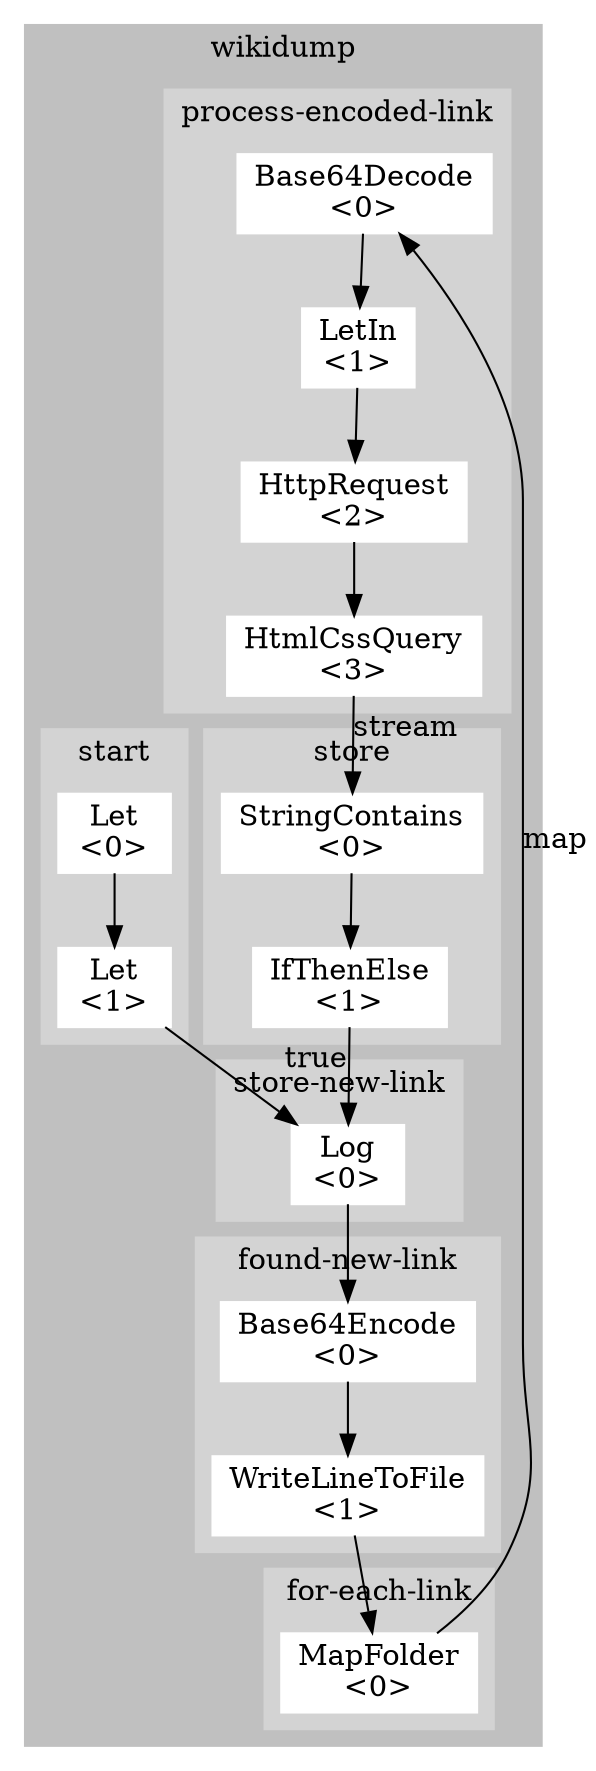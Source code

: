 digraph G {
	subgraph "cluster_wikidump" {
		style=filled;
		color=grey;
		label = "wikidump";

		subgraph "cluster_process-encoded-link" {
			style=filled;
			color=lightgrey;
			node [style=filled,color=white];
			"wikidump.process-encoded-link.2" [shape=rectangle, label="HttpRequest\n<2>"]; "wikidump.process-encoded-link.0" [shape=rectangle, label="Base64Decode\n<0>"]; "wikidump.process-encoded-link.1" [shape=rectangle, label="LetIn\n<1>"]; "wikidump.process-encoded-link.3" [shape=rectangle, label="HtmlCssQuery\n<3>"]; 
			label = "process-encoded-link";
		}
		subgraph "cluster_store-new-link" {
			style=filled;
			color=lightgrey;
			node [style=filled,color=white];
			"wikidump.store-new-link.0" [shape=rectangle, label="Log\n<0>"]; 
			label = "store-new-link";
		}
		subgraph "cluster_start" {
			style=filled;
			color=lightgrey;
			node [style=filled,color=white];
			"wikidump.start.0" [shape=rectangle, label="Let\n<0>"]; "wikidump.start.1" [shape=rectangle, label="Let\n<1>"]; 
			label = "start";
		}
		subgraph "cluster_for-each-link" {
			style=filled;
			color=lightgrey;
			node [style=filled,color=white];
			"wikidump.for-each-link.0" [shape=rectangle, label="MapFolder\n<0>"]; 
			label = "for-each-link";
		}
		subgraph "cluster_store" {
			style=filled;
			color=lightgrey;
			node [style=filled,color=white];
			"wikidump.store.1" [shape=rectangle, label="IfThenElse\n<1>"]; "wikidump.store.0" [shape=rectangle, label="StringContains\n<0>"]; 
			label = "store";
		}
		subgraph "cluster_found-new-link" {
			style=filled;
			color=lightgrey;
			node [style=filled,color=white];
			"wikidump.found-new-link.1" [shape=rectangle, label="WriteLineToFile\n<1>"]; "wikidump.found-new-link.0" [shape=rectangle, label="Base64Encode\n<0>"]; 
			label = "found-new-link";
		}
	}
"wikidump.store-new-link.0" -> "wikidump.found-new-link.0" [ xlabel="",]
"wikidump.start.0" -> "wikidump.start.1" [ xlabel="",]
"wikidump.process-encoded-link.2" -> "wikidump.process-encoded-link.3" [ xlabel="",]
"wikidump.process-encoded-link.0" -> "wikidump.process-encoded-link.1" [ xlabel="",]
"wikidump.process-encoded-link.1" -> "wikidump.process-encoded-link.2" [ xlabel="",]
"wikidump.start.1" -> "wikidump.store-new-link.0" [ xlabel="",]
"wikidump.store.1" -> "wikidump.store-new-link.0" [ xlabel="true",]
"wikidump.found-new-link.0" -> "wikidump.found-new-link.1" [ xlabel="",]
"wikidump.found-new-link.1" -> "wikidump.for-each-link.0" [ xlabel="",]
"wikidump.for-each-link.0" -> "wikidump.process-encoded-link.0" [ xlabel="map",]
"wikidump.process-encoded-link.3" -> "wikidump.store.0" [ xlabel="stream",]
"wikidump.store.0" -> "wikidump.store.1" [ xlabel="",]
}
